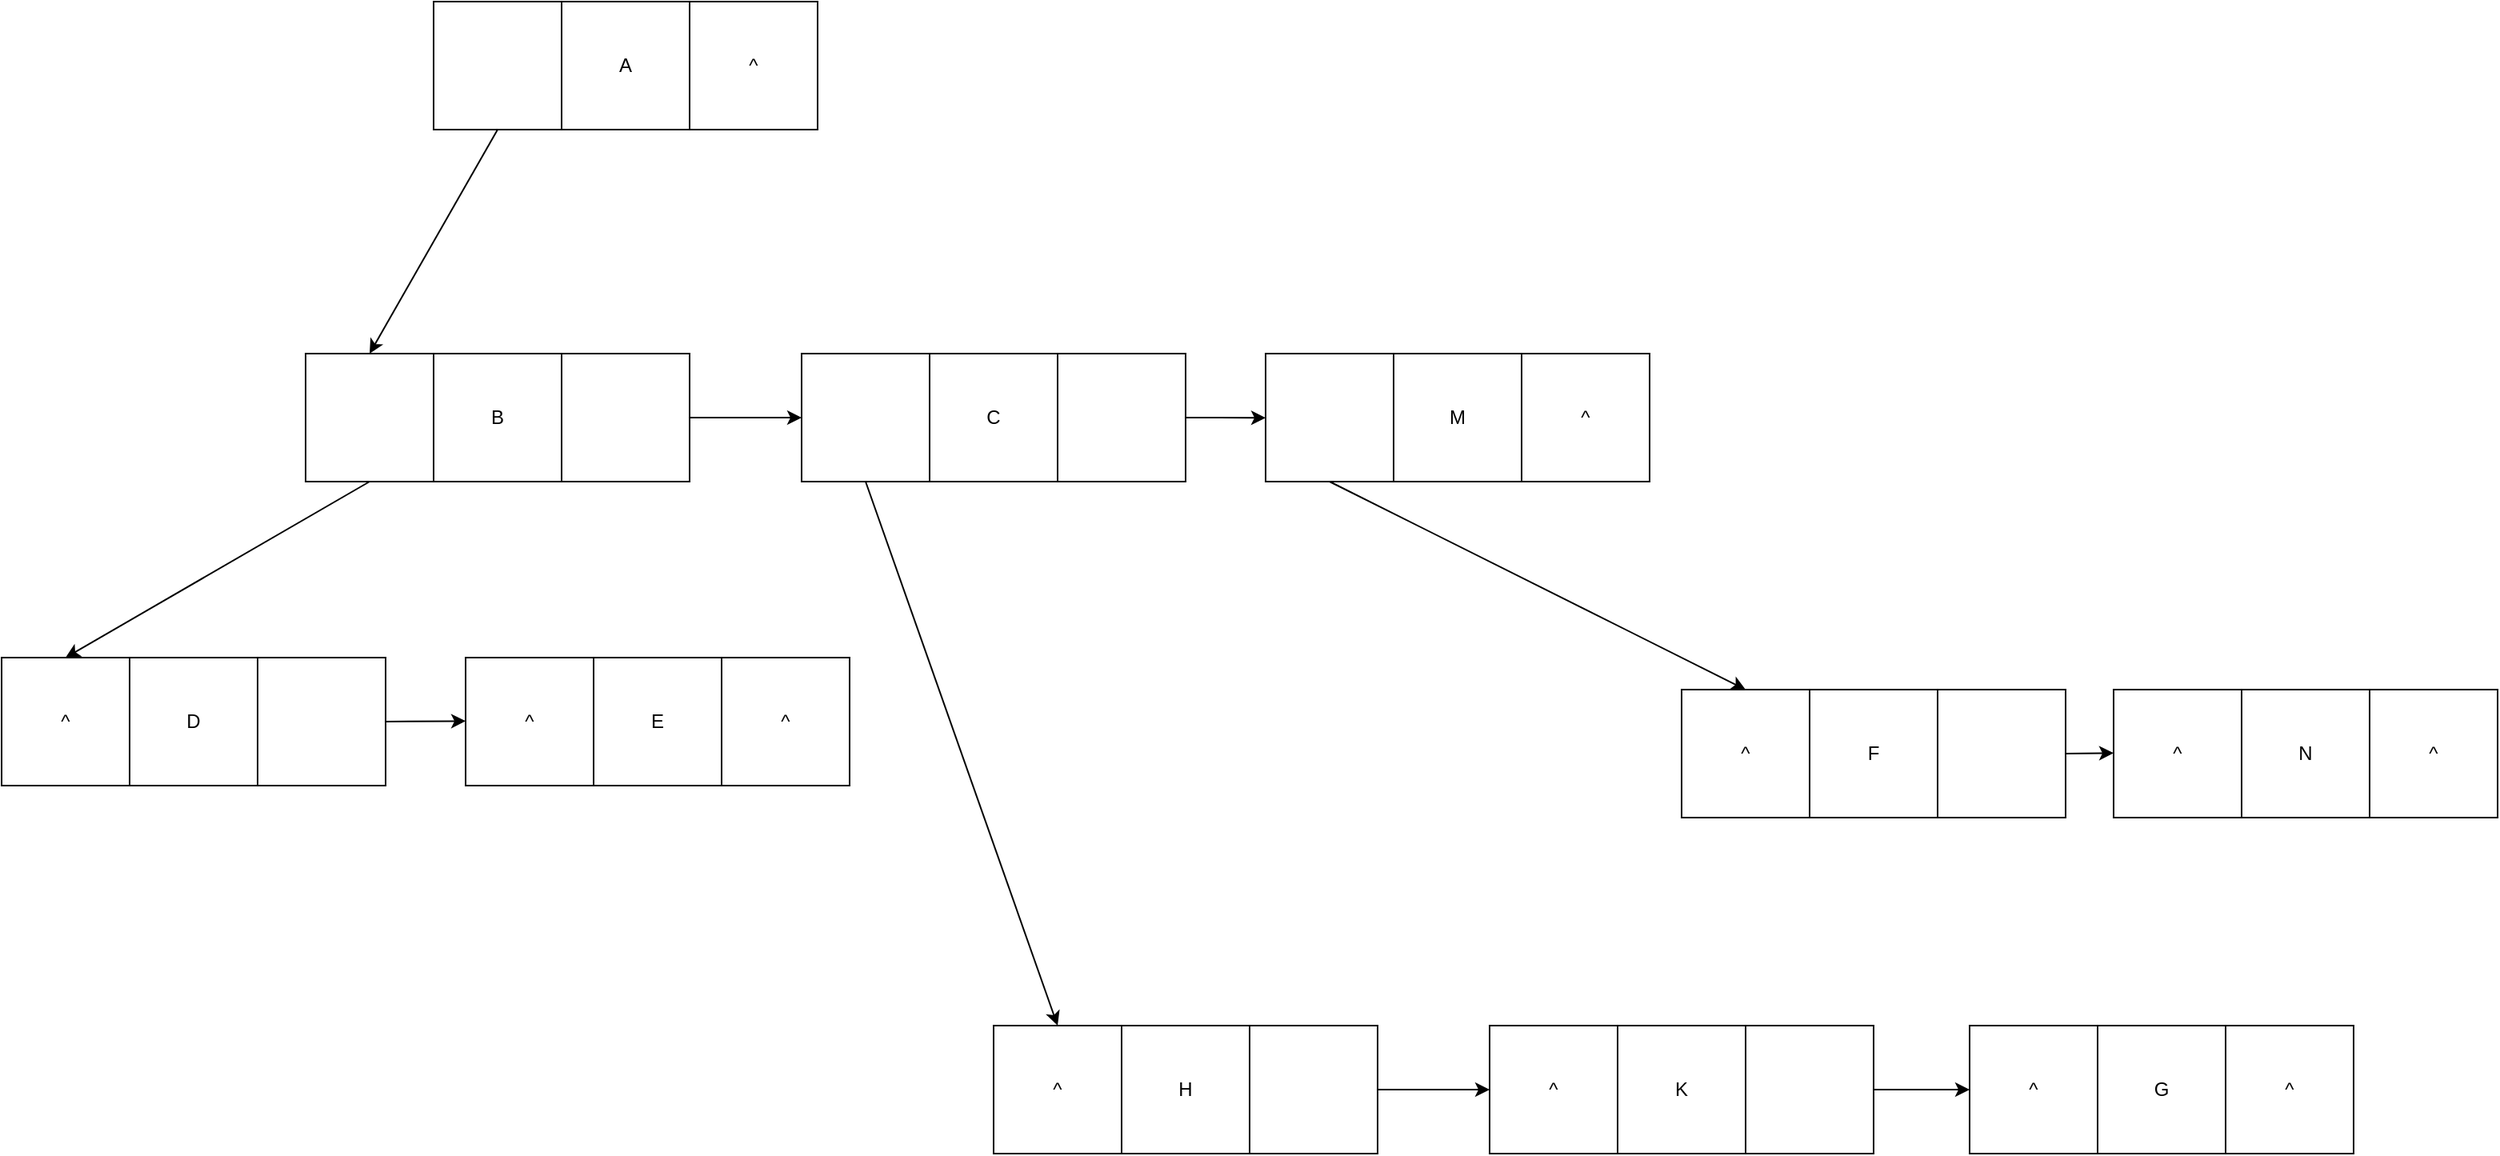 <mxfile>
    <diagram id="r9L5aQMnp61Is2LohD3_" name="Page-1">
        <mxGraphModel dx="1680" dy="867" grid="1" gridSize="10" guides="1" tooltips="1" connect="1" arrows="1" fold="1" page="1" pageScale="1" pageWidth="850" pageHeight="1100" math="0" shadow="0">
            <root>
                <mxCell id="0"/>
                <mxCell id="1" parent="0"/>
                <mxCell id="14" value="" style="group" vertex="1" connectable="0" parent="1">
                    <mxGeometry x="610" y="760" width="240" height="80" as="geometry"/>
                </mxCell>
                <mxCell id="15" value="" style="whiteSpace=wrap;html=1;aspect=fixed;" vertex="1" parent="14">
                    <mxGeometry width="80" height="80" as="geometry"/>
                </mxCell>
                <mxCell id="16" value="M" style="whiteSpace=wrap;html=1;aspect=fixed;" vertex="1" parent="14">
                    <mxGeometry x="80" width="80" height="80" as="geometry"/>
                </mxCell>
                <mxCell id="17" value="" style="edgeStyle=none;html=1;" edge="1" parent="14" source="15" target="16">
                    <mxGeometry relative="1" as="geometry"/>
                </mxCell>
                <mxCell id="18" value="^" style="whiteSpace=wrap;html=1;aspect=fixed;" vertex="1" parent="14">
                    <mxGeometry x="160" width="80" height="80" as="geometry"/>
                </mxCell>
                <mxCell id="19" value="" style="edgeStyle=none;html=1;" edge="1" parent="14" source="16" target="18">
                    <mxGeometry relative="1" as="geometry"/>
                </mxCell>
                <mxCell id="20" value="" style="group" vertex="1" connectable="0" parent="1">
                    <mxGeometry x="750" y="1180" width="240" height="80" as="geometry"/>
                </mxCell>
                <mxCell id="21" value="^" style="whiteSpace=wrap;html=1;aspect=fixed;" vertex="1" parent="20">
                    <mxGeometry width="80" height="80" as="geometry"/>
                </mxCell>
                <mxCell id="22" value="K" style="whiteSpace=wrap;html=1;aspect=fixed;" vertex="1" parent="20">
                    <mxGeometry x="80" width="80" height="80" as="geometry"/>
                </mxCell>
                <mxCell id="23" value="" style="edgeStyle=none;html=1;" edge="1" parent="20" source="21" target="22">
                    <mxGeometry relative="1" as="geometry"/>
                </mxCell>
                <mxCell id="24" value="" style="whiteSpace=wrap;html=1;aspect=fixed;" vertex="1" parent="20">
                    <mxGeometry x="160" width="80" height="80" as="geometry"/>
                </mxCell>
                <mxCell id="25" value="" style="edgeStyle=none;html=1;" edge="1" parent="20" source="22" target="24">
                    <mxGeometry relative="1" as="geometry"/>
                </mxCell>
                <mxCell id="26" value="" style="group" vertex="1" connectable="0" parent="1">
                    <mxGeometry x="440" y="1180" width="240" height="80" as="geometry"/>
                </mxCell>
                <mxCell id="27" value="^" style="whiteSpace=wrap;html=1;aspect=fixed;" vertex="1" parent="26">
                    <mxGeometry width="80" height="80" as="geometry"/>
                </mxCell>
                <mxCell id="28" value="H" style="whiteSpace=wrap;html=1;aspect=fixed;" vertex="1" parent="26">
                    <mxGeometry x="80" width="80" height="80" as="geometry"/>
                </mxCell>
                <mxCell id="29" value="" style="edgeStyle=none;html=1;" edge="1" parent="26" source="27" target="28">
                    <mxGeometry relative="1" as="geometry"/>
                </mxCell>
                <mxCell id="30" value="" style="whiteSpace=wrap;html=1;aspect=fixed;" vertex="1" parent="26">
                    <mxGeometry x="160" width="80" height="80" as="geometry"/>
                </mxCell>
                <mxCell id="31" value="" style="edgeStyle=none;html=1;" edge="1" parent="26" source="28" target="30">
                    <mxGeometry relative="1" as="geometry"/>
                </mxCell>
                <mxCell id="32" value="" style="group" vertex="1" connectable="0" parent="1">
                    <mxGeometry x="1050" y="1180" width="240" height="80" as="geometry"/>
                </mxCell>
                <mxCell id="33" value="^" style="whiteSpace=wrap;html=1;aspect=fixed;" vertex="1" parent="32">
                    <mxGeometry width="80" height="80" as="geometry"/>
                </mxCell>
                <mxCell id="34" value="G" style="whiteSpace=wrap;html=1;aspect=fixed;" vertex="1" parent="32">
                    <mxGeometry x="80" width="80" height="80" as="geometry"/>
                </mxCell>
                <mxCell id="35" value="" style="edgeStyle=none;html=1;" edge="1" parent="32" source="33" target="34">
                    <mxGeometry relative="1" as="geometry"/>
                </mxCell>
                <mxCell id="36" value="^" style="whiteSpace=wrap;html=1;aspect=fixed;" vertex="1" parent="32">
                    <mxGeometry x="160" width="80" height="80" as="geometry"/>
                </mxCell>
                <mxCell id="37" value="" style="edgeStyle=none;html=1;" edge="1" parent="32" source="34" target="36">
                    <mxGeometry relative="1" as="geometry"/>
                </mxCell>
                <mxCell id="44" value="" style="group" vertex="1" connectable="0" parent="1">
                    <mxGeometry x="110" y="950" width="240" height="80" as="geometry"/>
                </mxCell>
                <mxCell id="45" value="^" style="whiteSpace=wrap;html=1;aspect=fixed;" vertex="1" parent="44">
                    <mxGeometry width="80" height="80" as="geometry"/>
                </mxCell>
                <mxCell id="46" value="E" style="whiteSpace=wrap;html=1;aspect=fixed;" vertex="1" parent="44">
                    <mxGeometry x="80" width="80" height="80" as="geometry"/>
                </mxCell>
                <mxCell id="47" value="" style="edgeStyle=none;html=1;" edge="1" parent="44" source="45" target="46">
                    <mxGeometry relative="1" as="geometry"/>
                </mxCell>
                <mxCell id="48" value="^" style="whiteSpace=wrap;html=1;aspect=fixed;" vertex="1" parent="44">
                    <mxGeometry x="160" width="80" height="80" as="geometry"/>
                </mxCell>
                <mxCell id="49" value="" style="edgeStyle=none;html=1;" edge="1" parent="44" source="46" target="48">
                    <mxGeometry relative="1" as="geometry"/>
                </mxCell>
                <mxCell id="50" value="" style="group" vertex="1" connectable="0" parent="1">
                    <mxGeometry x="-180" y="950" width="240" height="80" as="geometry"/>
                </mxCell>
                <mxCell id="51" value="^" style="whiteSpace=wrap;html=1;aspect=fixed;" vertex="1" parent="50">
                    <mxGeometry width="80" height="80" as="geometry"/>
                </mxCell>
                <mxCell id="52" value="D" style="whiteSpace=wrap;html=1;aspect=fixed;" vertex="1" parent="50">
                    <mxGeometry x="80" width="80" height="80" as="geometry"/>
                </mxCell>
                <mxCell id="53" value="" style="edgeStyle=none;html=1;" edge="1" parent="50" source="51" target="52">
                    <mxGeometry relative="1" as="geometry"/>
                </mxCell>
                <mxCell id="54" value="" style="whiteSpace=wrap;html=1;aspect=fixed;" vertex="1" parent="50">
                    <mxGeometry x="160" width="80" height="80" as="geometry"/>
                </mxCell>
                <mxCell id="55" value="" style="edgeStyle=none;html=1;" edge="1" parent="50" source="52" target="54">
                    <mxGeometry relative="1" as="geometry"/>
                </mxCell>
                <mxCell id="56" value="" style="group" vertex="1" connectable="0" parent="1">
                    <mxGeometry x="320" y="760" width="240" height="80" as="geometry"/>
                </mxCell>
                <mxCell id="57" value="" style="whiteSpace=wrap;html=1;aspect=fixed;" vertex="1" parent="56">
                    <mxGeometry width="80" height="80" as="geometry"/>
                </mxCell>
                <mxCell id="58" value="C" style="whiteSpace=wrap;html=1;aspect=fixed;" vertex="1" parent="56">
                    <mxGeometry x="80" width="80" height="80" as="geometry"/>
                </mxCell>
                <mxCell id="59" value="" style="edgeStyle=none;html=1;" edge="1" parent="56" source="57" target="58">
                    <mxGeometry relative="1" as="geometry"/>
                </mxCell>
                <mxCell id="60" value="" style="whiteSpace=wrap;html=1;aspect=fixed;" vertex="1" parent="56">
                    <mxGeometry x="160" width="80" height="80" as="geometry"/>
                </mxCell>
                <mxCell id="61" value="" style="edgeStyle=none;html=1;" edge="1" parent="56" source="58" target="60">
                    <mxGeometry relative="1" as="geometry"/>
                </mxCell>
                <mxCell id="62" value="" style="group" vertex="1" connectable="0" parent="1">
                    <mxGeometry x="10" y="760" width="240" height="80" as="geometry"/>
                </mxCell>
                <mxCell id="63" value="" style="whiteSpace=wrap;html=1;aspect=fixed;" vertex="1" parent="62">
                    <mxGeometry width="80" height="80" as="geometry"/>
                </mxCell>
                <mxCell id="64" value="B" style="whiteSpace=wrap;html=1;aspect=fixed;" vertex="1" parent="62">
                    <mxGeometry x="80" width="80" height="80" as="geometry"/>
                </mxCell>
                <mxCell id="65" value="" style="edgeStyle=none;html=1;" edge="1" parent="62" source="63" target="64">
                    <mxGeometry relative="1" as="geometry"/>
                </mxCell>
                <mxCell id="66" value="" style="whiteSpace=wrap;html=1;aspect=fixed;" vertex="1" parent="62">
                    <mxGeometry x="160" width="80" height="80" as="geometry"/>
                </mxCell>
                <mxCell id="67" value="" style="edgeStyle=none;html=1;" edge="1" parent="62" source="64" target="66">
                    <mxGeometry relative="1" as="geometry"/>
                </mxCell>
                <mxCell id="68" value="" style="group" vertex="1" connectable="0" parent="1">
                    <mxGeometry x="90" y="540" width="240" height="80" as="geometry"/>
                </mxCell>
                <mxCell id="69" value="" style="whiteSpace=wrap;html=1;aspect=fixed;" vertex="1" parent="68">
                    <mxGeometry width="80" height="80" as="geometry"/>
                </mxCell>
                <mxCell id="70" value="A" style="whiteSpace=wrap;html=1;aspect=fixed;" vertex="1" parent="68">
                    <mxGeometry x="80" width="80" height="80" as="geometry"/>
                </mxCell>
                <mxCell id="71" value="" style="edgeStyle=none;html=1;" edge="1" parent="68" source="69" target="70">
                    <mxGeometry relative="1" as="geometry"/>
                </mxCell>
                <mxCell id="72" value="^" style="whiteSpace=wrap;html=1;aspect=fixed;" vertex="1" parent="68">
                    <mxGeometry x="160" width="80" height="80" as="geometry"/>
                </mxCell>
                <mxCell id="73" value="" style="edgeStyle=none;html=1;" edge="1" parent="68" source="70" target="72">
                    <mxGeometry relative="1" as="geometry"/>
                </mxCell>
                <mxCell id="75" style="edgeStyle=none;html=1;exitX=0.5;exitY=1;exitDx=0;exitDy=0;entryX=0.5;entryY=0;entryDx=0;entryDy=0;" edge="1" parent="1" source="69" target="63">
                    <mxGeometry relative="1" as="geometry"/>
                </mxCell>
                <mxCell id="77" style="edgeStyle=none;html=1;exitX=1;exitY=0.5;exitDx=0;exitDy=0;entryX=0;entryY=0.5;entryDx=0;entryDy=0;" edge="1" parent="1" source="66" target="57">
                    <mxGeometry relative="1" as="geometry">
                        <mxPoint x="320" y="800.118" as="targetPoint"/>
                    </mxGeometry>
                </mxCell>
                <mxCell id="78" style="edgeStyle=none;html=1;exitX=1;exitY=0.5;exitDx=0;exitDy=0;" edge="1" parent="1" source="60">
                    <mxGeometry relative="1" as="geometry">
                        <mxPoint x="610.0" y="800.118" as="targetPoint"/>
                    </mxGeometry>
                </mxCell>
                <mxCell id="79" style="edgeStyle=none;html=1;exitX=0.5;exitY=1;exitDx=0;exitDy=0;entryX=0.5;entryY=0;entryDx=0;entryDy=0;" edge="1" parent="1" source="63" target="51">
                    <mxGeometry relative="1" as="geometry">
                        <mxPoint x="-60" y="950.0" as="targetPoint"/>
                    </mxGeometry>
                </mxCell>
                <mxCell id="81" style="edgeStyle=none;html=1;exitX=0.5;exitY=1;exitDx=0;exitDy=0;entryX=0.5;entryY=0;entryDx=0;entryDy=0;" edge="1" parent="1" source="57" target="27">
                    <mxGeometry relative="1" as="geometry">
                        <mxPoint x="520" y="950.0" as="targetPoint"/>
                    </mxGeometry>
                </mxCell>
                <mxCell id="83" style="edgeStyle=none;html=1;exitX=0.5;exitY=1;exitDx=0;exitDy=0;entryX=0.5;entryY=0;entryDx=0;entryDy=0;" edge="1" parent="1" source="15" target="39">
                    <mxGeometry relative="1" as="geometry">
                        <mxPoint x="1090" y="950.0" as="targetPoint"/>
                    </mxGeometry>
                </mxCell>
                <mxCell id="85" value="" style="group" vertex="1" connectable="0" parent="1">
                    <mxGeometry x="870" y="970" width="510" height="80" as="geometry"/>
                </mxCell>
                <mxCell id="8" value="" style="group" vertex="1" connectable="0" parent="85">
                    <mxGeometry x="270" width="240" height="80" as="geometry"/>
                </mxCell>
                <mxCell id="9" value="^" style="whiteSpace=wrap;html=1;aspect=fixed;" vertex="1" parent="8">
                    <mxGeometry width="80" height="80" as="geometry"/>
                </mxCell>
                <mxCell id="10" value="N" style="whiteSpace=wrap;html=1;aspect=fixed;" vertex="1" parent="8">
                    <mxGeometry x="80" width="80" height="80" as="geometry"/>
                </mxCell>
                <mxCell id="11" value="" style="edgeStyle=none;html=1;" edge="1" parent="8" source="9" target="10">
                    <mxGeometry relative="1" as="geometry"/>
                </mxCell>
                <mxCell id="12" value="^" style="whiteSpace=wrap;html=1;aspect=fixed;" vertex="1" parent="8">
                    <mxGeometry x="160" width="80" height="80" as="geometry"/>
                </mxCell>
                <mxCell id="13" value="" style="edgeStyle=none;html=1;" edge="1" parent="8" source="10" target="12">
                    <mxGeometry relative="1" as="geometry"/>
                </mxCell>
                <mxCell id="38" value="" style="group" vertex="1" connectable="0" parent="85">
                    <mxGeometry width="240" height="80" as="geometry"/>
                </mxCell>
                <mxCell id="39" value="^" style="whiteSpace=wrap;html=1;aspect=fixed;" vertex="1" parent="38">
                    <mxGeometry width="80" height="80" as="geometry"/>
                </mxCell>
                <mxCell id="40" value="F" style="whiteSpace=wrap;html=1;aspect=fixed;" vertex="1" parent="38">
                    <mxGeometry x="80" width="80" height="80" as="geometry"/>
                </mxCell>
                <mxCell id="41" value="" style="edgeStyle=none;html=1;" edge="1" parent="38" source="39" target="40">
                    <mxGeometry relative="1" as="geometry"/>
                </mxCell>
                <mxCell id="42" value="" style="whiteSpace=wrap;html=1;aspect=fixed;" vertex="1" parent="38">
                    <mxGeometry x="160" width="80" height="80" as="geometry"/>
                </mxCell>
                <mxCell id="43" value="" style="edgeStyle=none;html=1;" edge="1" parent="38" source="40" target="42">
                    <mxGeometry relative="1" as="geometry"/>
                </mxCell>
                <mxCell id="84" style="edgeStyle=none;html=1;exitX=1;exitY=0.5;exitDx=0;exitDy=0;" edge="1" parent="85" source="42">
                    <mxGeometry relative="1" as="geometry">
                        <mxPoint x="270" y="39.667" as="targetPoint"/>
                    </mxGeometry>
                </mxCell>
                <mxCell id="86" style="edgeStyle=none;html=1;exitX=1;exitY=0.5;exitDx=0;exitDy=0;" edge="1" parent="1" source="54">
                    <mxGeometry relative="1" as="geometry">
                        <mxPoint x="110" y="989.667" as="targetPoint"/>
                    </mxGeometry>
                </mxCell>
                <mxCell id="87" style="edgeStyle=none;html=1;exitX=1;exitY=0.5;exitDx=0;exitDy=0;entryX=0;entryY=0.5;entryDx=0;entryDy=0;" edge="1" parent="1" source="30" target="21">
                    <mxGeometry relative="1" as="geometry"/>
                </mxCell>
                <mxCell id="88" style="edgeStyle=none;html=1;exitX=1;exitY=0.5;exitDx=0;exitDy=0;entryX=0;entryY=0.5;entryDx=0;entryDy=0;" edge="1" parent="1" source="24" target="33">
                    <mxGeometry relative="1" as="geometry">
                        <mxPoint x="1040" y="1219.667" as="targetPoint"/>
                    </mxGeometry>
                </mxCell>
            </root>
        </mxGraphModel>
    </diagram>
</mxfile>